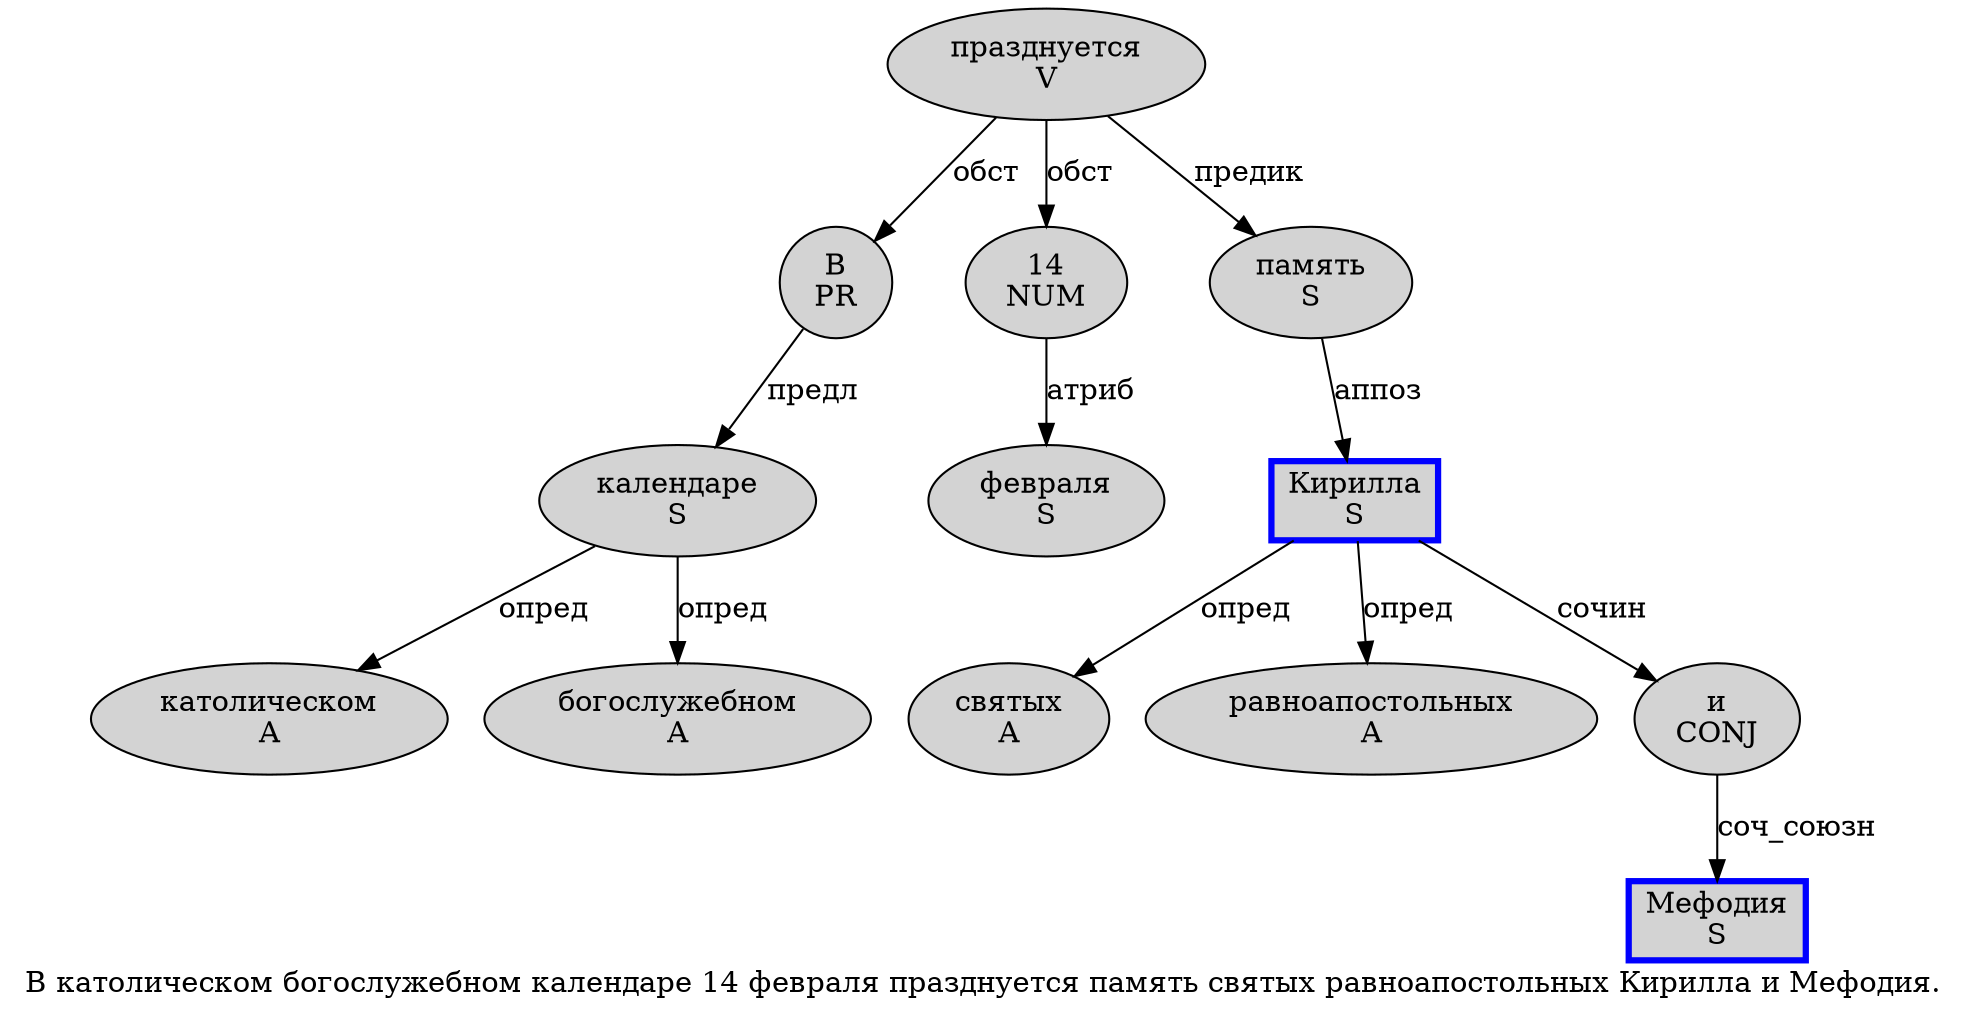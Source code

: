 digraph SENTENCE_1478 {
	graph [label="В католическом богослужебном календаре 14 февраля празднуется память святых равноапостольных Кирилла и Мефодия."]
	node [style=filled]
		0 [label="В
PR" color="" fillcolor=lightgray penwidth=1 shape=ellipse]
		1 [label="католическом
A" color="" fillcolor=lightgray penwidth=1 shape=ellipse]
		2 [label="богослужебном
A" color="" fillcolor=lightgray penwidth=1 shape=ellipse]
		3 [label="календаре
S" color="" fillcolor=lightgray penwidth=1 shape=ellipse]
		4 [label="14
NUM" color="" fillcolor=lightgray penwidth=1 shape=ellipse]
		5 [label="февраля
S" color="" fillcolor=lightgray penwidth=1 shape=ellipse]
		6 [label="празднуется
V" color="" fillcolor=lightgray penwidth=1 shape=ellipse]
		7 [label="память
S" color="" fillcolor=lightgray penwidth=1 shape=ellipse]
		8 [label="святых
A" color="" fillcolor=lightgray penwidth=1 shape=ellipse]
		9 [label="равноапостольных
A" color="" fillcolor=lightgray penwidth=1 shape=ellipse]
		10 [label="Кирилла
S" color=blue fillcolor=lightgray penwidth=3 shape=box]
		11 [label="и
CONJ" color="" fillcolor=lightgray penwidth=1 shape=ellipse]
		12 [label="Мефодия
S" color=blue fillcolor=lightgray penwidth=3 shape=box]
			0 -> 3 [label="предл"]
			3 -> 1 [label="опред"]
			3 -> 2 [label="опред"]
			11 -> 12 [label="соч_союзн"]
			6 -> 0 [label="обст"]
			6 -> 4 [label="обст"]
			6 -> 7 [label="предик"]
			10 -> 8 [label="опред"]
			10 -> 9 [label="опред"]
			10 -> 11 [label="сочин"]
			7 -> 10 [label="аппоз"]
			4 -> 5 [label="атриб"]
}